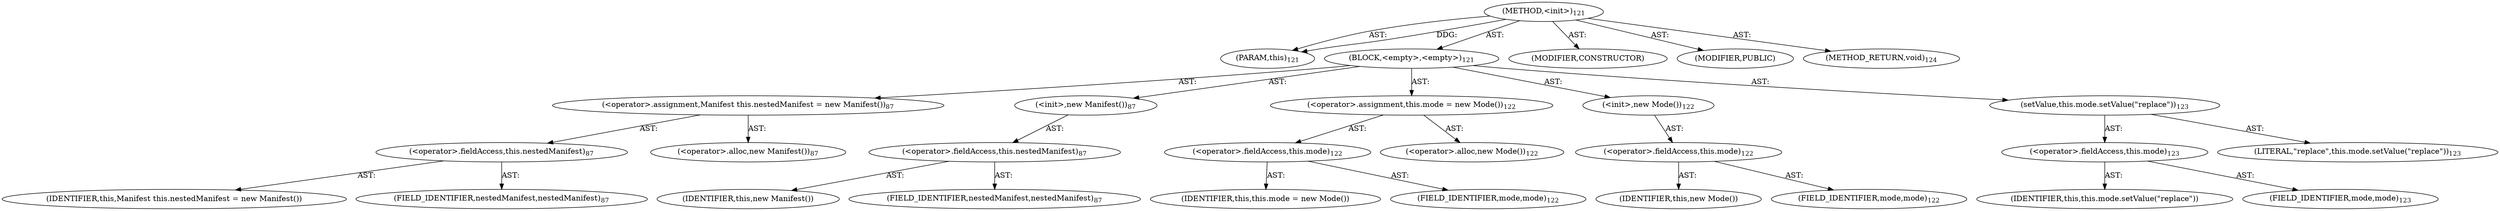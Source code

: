 digraph "&lt;init&gt;" {  
"111669149698" [label = <(METHOD,&lt;init&gt;)<SUB>121</SUB>> ]
"115964116996" [label = <(PARAM,this)<SUB>121</SUB>> ]
"25769803778" [label = <(BLOCK,&lt;empty&gt;,&lt;empty&gt;)<SUB>121</SUB>> ]
"30064771073" [label = <(&lt;operator&gt;.assignment,Manifest this.nestedManifest = new Manifest())<SUB>87</SUB>> ]
"30064771074" [label = <(&lt;operator&gt;.fieldAccess,this.nestedManifest)<SUB>87</SUB>> ]
"68719476742" [label = <(IDENTIFIER,this,Manifest this.nestedManifest = new Manifest())> ]
"55834574848" [label = <(FIELD_IDENTIFIER,nestedManifest,nestedManifest)<SUB>87</SUB>> ]
"30064771075" [label = <(&lt;operator&gt;.alloc,new Manifest())<SUB>87</SUB>> ]
"30064771076" [label = <(&lt;init&gt;,new Manifest())<SUB>87</SUB>> ]
"30064771077" [label = <(&lt;operator&gt;.fieldAccess,this.nestedManifest)<SUB>87</SUB>> ]
"68719476743" [label = <(IDENTIFIER,this,new Manifest())> ]
"55834574849" [label = <(FIELD_IDENTIFIER,nestedManifest,nestedManifest)<SUB>87</SUB>> ]
"30064771078" [label = <(&lt;operator&gt;.assignment,this.mode = new Mode())<SUB>122</SUB>> ]
"30064771079" [label = <(&lt;operator&gt;.fieldAccess,this.mode)<SUB>122</SUB>> ]
"68719476744" [label = <(IDENTIFIER,this,this.mode = new Mode())> ]
"55834574850" [label = <(FIELD_IDENTIFIER,mode,mode)<SUB>122</SUB>> ]
"30064771080" [label = <(&lt;operator&gt;.alloc,new Mode())<SUB>122</SUB>> ]
"30064771081" [label = <(&lt;init&gt;,new Mode())<SUB>122</SUB>> ]
"30064771082" [label = <(&lt;operator&gt;.fieldAccess,this.mode)<SUB>122</SUB>> ]
"68719476745" [label = <(IDENTIFIER,this,new Mode())> ]
"55834574851" [label = <(FIELD_IDENTIFIER,mode,mode)<SUB>122</SUB>> ]
"30064771083" [label = <(setValue,this.mode.setValue(&quot;replace&quot;))<SUB>123</SUB>> ]
"30064771084" [label = <(&lt;operator&gt;.fieldAccess,this.mode)<SUB>123</SUB>> ]
"68719476746" [label = <(IDENTIFIER,this,this.mode.setValue(&quot;replace&quot;))> ]
"55834574852" [label = <(FIELD_IDENTIFIER,mode,mode)<SUB>123</SUB>> ]
"90194313218" [label = <(LITERAL,&quot;replace&quot;,this.mode.setValue(&quot;replace&quot;))<SUB>123</SUB>> ]
"133143986185" [label = <(MODIFIER,CONSTRUCTOR)> ]
"133143986186" [label = <(MODIFIER,PUBLIC)> ]
"128849018882" [label = <(METHOD_RETURN,void)<SUB>124</SUB>> ]
  "111669149698" -> "115964116996"  [ label = "AST: "] 
  "111669149698" -> "25769803778"  [ label = "AST: "] 
  "111669149698" -> "133143986185"  [ label = "AST: "] 
  "111669149698" -> "133143986186"  [ label = "AST: "] 
  "111669149698" -> "128849018882"  [ label = "AST: "] 
  "25769803778" -> "30064771073"  [ label = "AST: "] 
  "25769803778" -> "30064771076"  [ label = "AST: "] 
  "25769803778" -> "30064771078"  [ label = "AST: "] 
  "25769803778" -> "30064771081"  [ label = "AST: "] 
  "25769803778" -> "30064771083"  [ label = "AST: "] 
  "30064771073" -> "30064771074"  [ label = "AST: "] 
  "30064771073" -> "30064771075"  [ label = "AST: "] 
  "30064771074" -> "68719476742"  [ label = "AST: "] 
  "30064771074" -> "55834574848"  [ label = "AST: "] 
  "30064771076" -> "30064771077"  [ label = "AST: "] 
  "30064771077" -> "68719476743"  [ label = "AST: "] 
  "30064771077" -> "55834574849"  [ label = "AST: "] 
  "30064771078" -> "30064771079"  [ label = "AST: "] 
  "30064771078" -> "30064771080"  [ label = "AST: "] 
  "30064771079" -> "68719476744"  [ label = "AST: "] 
  "30064771079" -> "55834574850"  [ label = "AST: "] 
  "30064771081" -> "30064771082"  [ label = "AST: "] 
  "30064771082" -> "68719476745"  [ label = "AST: "] 
  "30064771082" -> "55834574851"  [ label = "AST: "] 
  "30064771083" -> "30064771084"  [ label = "AST: "] 
  "30064771083" -> "90194313218"  [ label = "AST: "] 
  "30064771084" -> "68719476746"  [ label = "AST: "] 
  "30064771084" -> "55834574852"  [ label = "AST: "] 
  "111669149698" -> "115964116996"  [ label = "DDG: "] 
}
